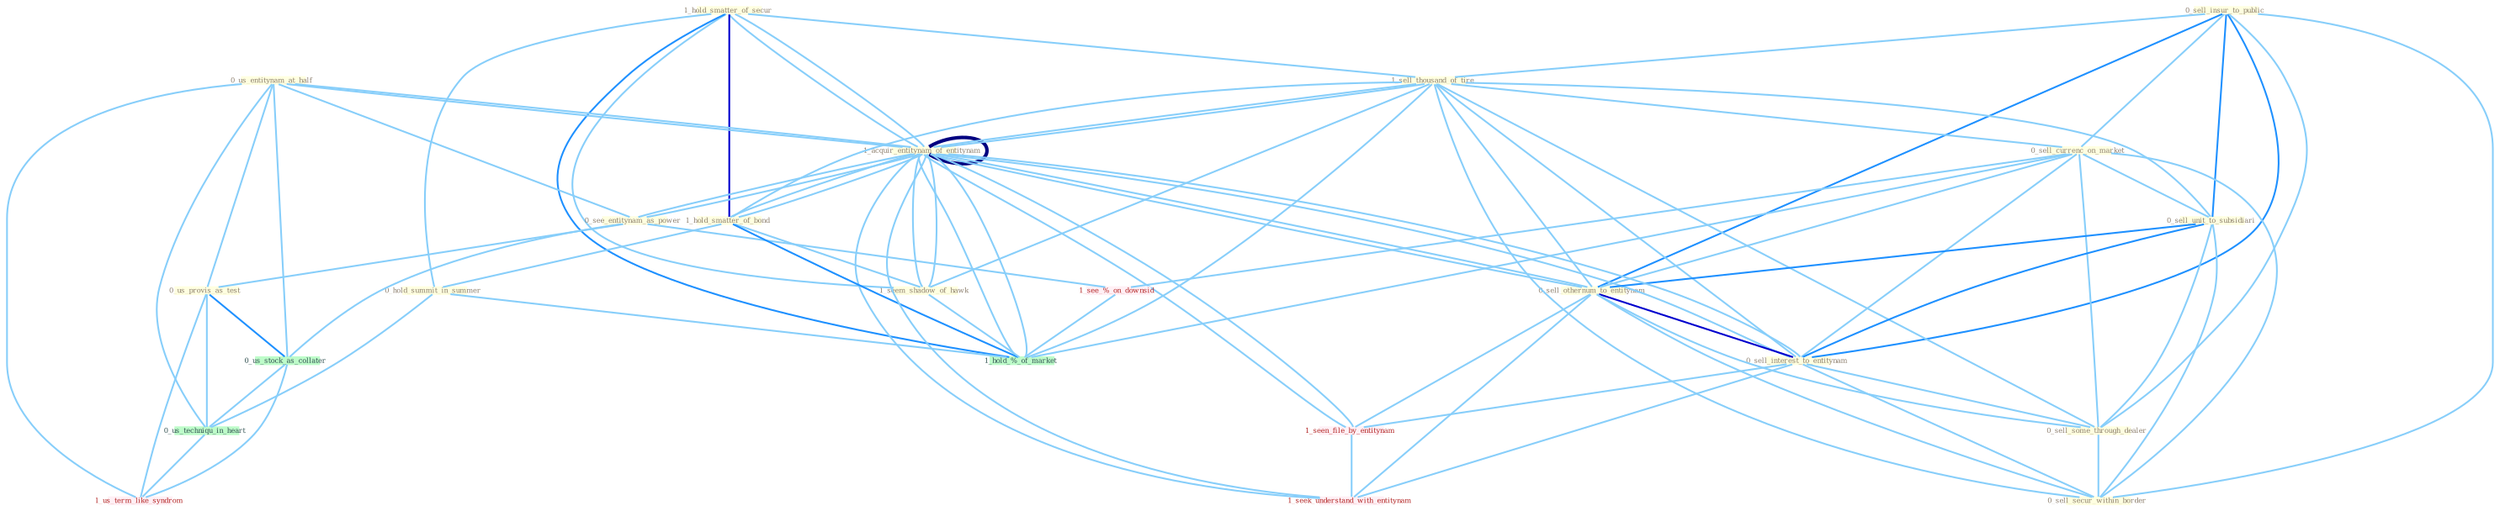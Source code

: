 Graph G{ 
    node
    [shape=polygon,style=filled,width=.5,height=.06,color="#BDFCC9",fixedsize=true,fontsize=4,
    fontcolor="#2f4f4f"];
    {node
    [color="#ffffe0", fontcolor="#8b7d6b"] "0_sell_insur_to_public " "1_hold_smatter_of_secur " "0_us_entitynam_at_half " "1_acquir_entitynam_of_entitynam " "1_sell_thousand_of_tire " "0_sell_currenc_on_market " "0_sell_unit_to_subsidiari " "0_see_entitynam_as_power " "0_sell_othernum_to_entitynam " "0_sell_interest_to_entitynam " "0_us_provis_as_test " "0_sell_some_through_dealer " "1_hold_smatter_of_bond " "0_hold_summit_in_summer " "1_seem_shadow_of_hawk " "0_sell_secur_within_border "}
{node [color="#fff0f5", fontcolor="#b22222"] "1_seen_file_by_entitynam " "1_seek_understand_with_entitynam " "1_see_%_on_downsid " "1_us_term_like_syndrom "}
edge [color="#B0E2FF"];

	"0_sell_insur_to_public " -- "1_sell_thousand_of_tire " [w="1", color="#87cefa" ];
	"0_sell_insur_to_public " -- "0_sell_currenc_on_market " [w="1", color="#87cefa" ];
	"0_sell_insur_to_public " -- "0_sell_unit_to_subsidiari " [w="2", color="#1e90ff" , len=0.8];
	"0_sell_insur_to_public " -- "0_sell_othernum_to_entitynam " [w="2", color="#1e90ff" , len=0.8];
	"0_sell_insur_to_public " -- "0_sell_interest_to_entitynam " [w="2", color="#1e90ff" , len=0.8];
	"0_sell_insur_to_public " -- "0_sell_some_through_dealer " [w="1", color="#87cefa" ];
	"0_sell_insur_to_public " -- "0_sell_secur_within_border " [w="1", color="#87cefa" ];
	"1_hold_smatter_of_secur " -- "1_acquir_entitynam_of_entitynam " [w="1", color="#87cefa" ];
	"1_hold_smatter_of_secur " -- "1_sell_thousand_of_tire " [w="1", color="#87cefa" ];
	"1_hold_smatter_of_secur " -- "1_hold_smatter_of_bond " [w="3", color="#0000cd" , len=0.6];
	"1_hold_smatter_of_secur " -- "0_hold_summit_in_summer " [w="1", color="#87cefa" ];
	"1_hold_smatter_of_secur " -- "1_seem_shadow_of_hawk " [w="1", color="#87cefa" ];
	"1_hold_smatter_of_secur " -- "1_acquir_entitynam_of_entitynam " [w="1", color="#87cefa" ];
	"1_hold_smatter_of_secur " -- "1_hold_%_of_market " [w="2", color="#1e90ff" , len=0.8];
	"0_us_entitynam_at_half " -- "1_acquir_entitynam_of_entitynam " [w="1", color="#87cefa" ];
	"0_us_entitynam_at_half " -- "0_see_entitynam_as_power " [w="1", color="#87cefa" ];
	"0_us_entitynam_at_half " -- "0_us_provis_as_test " [w="1", color="#87cefa" ];
	"0_us_entitynam_at_half " -- "0_us_stock_as_collater " [w="1", color="#87cefa" ];
	"0_us_entitynam_at_half " -- "1_acquir_entitynam_of_entitynam " [w="1", color="#87cefa" ];
	"0_us_entitynam_at_half " -- "0_us_techniqu_in_heart " [w="1", color="#87cefa" ];
	"0_us_entitynam_at_half " -- "1_us_term_like_syndrom " [w="1", color="#87cefa" ];
	"1_acquir_entitynam_of_entitynam " -- "1_sell_thousand_of_tire " [w="1", color="#87cefa" ];
	"1_acquir_entitynam_of_entitynam " -- "0_see_entitynam_as_power " [w="1", color="#87cefa" ];
	"1_acquir_entitynam_of_entitynam " -- "0_sell_othernum_to_entitynam " [w="1", color="#87cefa" ];
	"1_acquir_entitynam_of_entitynam " -- "0_sell_interest_to_entitynam " [w="1", color="#87cefa" ];
	"1_acquir_entitynam_of_entitynam " -- "1_hold_smatter_of_bond " [w="1", color="#87cefa" ];
	"1_acquir_entitynam_of_entitynam " -- "1_seem_shadow_of_hawk " [w="1", color="#87cefa" ];
	"1_acquir_entitynam_of_entitynam " -- "1_seen_file_by_entitynam " [w="1", color="#87cefa" ];
	"1_acquir_entitynam_of_entitynam " -- "1_seek_understand_with_entitynam " [w="1", color="#87cefa" ];
	"1_acquir_entitynam_of_entitynam " -- "1_acquir_entitynam_of_entitynam " [w="4", style=bold, color="#000080", len=0.4];
	"1_acquir_entitynam_of_entitynam " -- "1_hold_%_of_market " [w="1", color="#87cefa" ];
	"1_sell_thousand_of_tire " -- "0_sell_currenc_on_market " [w="1", color="#87cefa" ];
	"1_sell_thousand_of_tire " -- "0_sell_unit_to_subsidiari " [w="1", color="#87cefa" ];
	"1_sell_thousand_of_tire " -- "0_sell_othernum_to_entitynam " [w="1", color="#87cefa" ];
	"1_sell_thousand_of_tire " -- "0_sell_interest_to_entitynam " [w="1", color="#87cefa" ];
	"1_sell_thousand_of_tire " -- "0_sell_some_through_dealer " [w="1", color="#87cefa" ];
	"1_sell_thousand_of_tire " -- "1_hold_smatter_of_bond " [w="1", color="#87cefa" ];
	"1_sell_thousand_of_tire " -- "1_seem_shadow_of_hawk " [w="1", color="#87cefa" ];
	"1_sell_thousand_of_tire " -- "0_sell_secur_within_border " [w="1", color="#87cefa" ];
	"1_sell_thousand_of_tire " -- "1_acquir_entitynam_of_entitynam " [w="1", color="#87cefa" ];
	"1_sell_thousand_of_tire " -- "1_hold_%_of_market " [w="1", color="#87cefa" ];
	"0_sell_currenc_on_market " -- "0_sell_unit_to_subsidiari " [w="1", color="#87cefa" ];
	"0_sell_currenc_on_market " -- "0_sell_othernum_to_entitynam " [w="1", color="#87cefa" ];
	"0_sell_currenc_on_market " -- "0_sell_interest_to_entitynam " [w="1", color="#87cefa" ];
	"0_sell_currenc_on_market " -- "0_sell_some_through_dealer " [w="1", color="#87cefa" ];
	"0_sell_currenc_on_market " -- "0_sell_secur_within_border " [w="1", color="#87cefa" ];
	"0_sell_currenc_on_market " -- "1_see_%_on_downsid " [w="1", color="#87cefa" ];
	"0_sell_currenc_on_market " -- "1_hold_%_of_market " [w="1", color="#87cefa" ];
	"0_sell_unit_to_subsidiari " -- "0_sell_othernum_to_entitynam " [w="2", color="#1e90ff" , len=0.8];
	"0_sell_unit_to_subsidiari " -- "0_sell_interest_to_entitynam " [w="2", color="#1e90ff" , len=0.8];
	"0_sell_unit_to_subsidiari " -- "0_sell_some_through_dealer " [w="1", color="#87cefa" ];
	"0_sell_unit_to_subsidiari " -- "0_sell_secur_within_border " [w="1", color="#87cefa" ];
	"0_see_entitynam_as_power " -- "0_us_provis_as_test " [w="1", color="#87cefa" ];
	"0_see_entitynam_as_power " -- "0_us_stock_as_collater " [w="1", color="#87cefa" ];
	"0_see_entitynam_as_power " -- "1_acquir_entitynam_of_entitynam " [w="1", color="#87cefa" ];
	"0_see_entitynam_as_power " -- "1_see_%_on_downsid " [w="1", color="#87cefa" ];
	"0_sell_othernum_to_entitynam " -- "0_sell_interest_to_entitynam " [w="3", color="#0000cd" , len=0.6];
	"0_sell_othernum_to_entitynam " -- "0_sell_some_through_dealer " [w="1", color="#87cefa" ];
	"0_sell_othernum_to_entitynam " -- "0_sell_secur_within_border " [w="1", color="#87cefa" ];
	"0_sell_othernum_to_entitynam " -- "1_seen_file_by_entitynam " [w="1", color="#87cefa" ];
	"0_sell_othernum_to_entitynam " -- "1_seek_understand_with_entitynam " [w="1", color="#87cefa" ];
	"0_sell_othernum_to_entitynam " -- "1_acquir_entitynam_of_entitynam " [w="1", color="#87cefa" ];
	"0_sell_interest_to_entitynam " -- "0_sell_some_through_dealer " [w="1", color="#87cefa" ];
	"0_sell_interest_to_entitynam " -- "0_sell_secur_within_border " [w="1", color="#87cefa" ];
	"0_sell_interest_to_entitynam " -- "1_seen_file_by_entitynam " [w="1", color="#87cefa" ];
	"0_sell_interest_to_entitynam " -- "1_seek_understand_with_entitynam " [w="1", color="#87cefa" ];
	"0_sell_interest_to_entitynam " -- "1_acquir_entitynam_of_entitynam " [w="1", color="#87cefa" ];
	"0_us_provis_as_test " -- "0_us_stock_as_collater " [w="2", color="#1e90ff" , len=0.8];
	"0_us_provis_as_test " -- "0_us_techniqu_in_heart " [w="1", color="#87cefa" ];
	"0_us_provis_as_test " -- "1_us_term_like_syndrom " [w="1", color="#87cefa" ];
	"0_sell_some_through_dealer " -- "0_sell_secur_within_border " [w="1", color="#87cefa" ];
	"1_hold_smatter_of_bond " -- "0_hold_summit_in_summer " [w="1", color="#87cefa" ];
	"1_hold_smatter_of_bond " -- "1_seem_shadow_of_hawk " [w="1", color="#87cefa" ];
	"1_hold_smatter_of_bond " -- "1_acquir_entitynam_of_entitynam " [w="1", color="#87cefa" ];
	"1_hold_smatter_of_bond " -- "1_hold_%_of_market " [w="2", color="#1e90ff" , len=0.8];
	"0_hold_summit_in_summer " -- "0_us_techniqu_in_heart " [w="1", color="#87cefa" ];
	"0_hold_summit_in_summer " -- "1_hold_%_of_market " [w="1", color="#87cefa" ];
	"1_seem_shadow_of_hawk " -- "1_acquir_entitynam_of_entitynam " [w="1", color="#87cefa" ];
	"1_seem_shadow_of_hawk " -- "1_hold_%_of_market " [w="1", color="#87cefa" ];
	"1_seen_file_by_entitynam " -- "1_seek_understand_with_entitynam " [w="1", color="#87cefa" ];
	"1_seen_file_by_entitynam " -- "1_acquir_entitynam_of_entitynam " [w="1", color="#87cefa" ];
	"0_us_stock_as_collater " -- "0_us_techniqu_in_heart " [w="1", color="#87cefa" ];
	"0_us_stock_as_collater " -- "1_us_term_like_syndrom " [w="1", color="#87cefa" ];
	"1_seek_understand_with_entitynam " -- "1_acquir_entitynam_of_entitynam " [w="1", color="#87cefa" ];
	"1_acquir_entitynam_of_entitynam " -- "1_hold_%_of_market " [w="1", color="#87cefa" ];
	"0_us_techniqu_in_heart " -- "1_us_term_like_syndrom " [w="1", color="#87cefa" ];
	"1_see_%_on_downsid " -- "1_hold_%_of_market " [w="1", color="#87cefa" ];
}